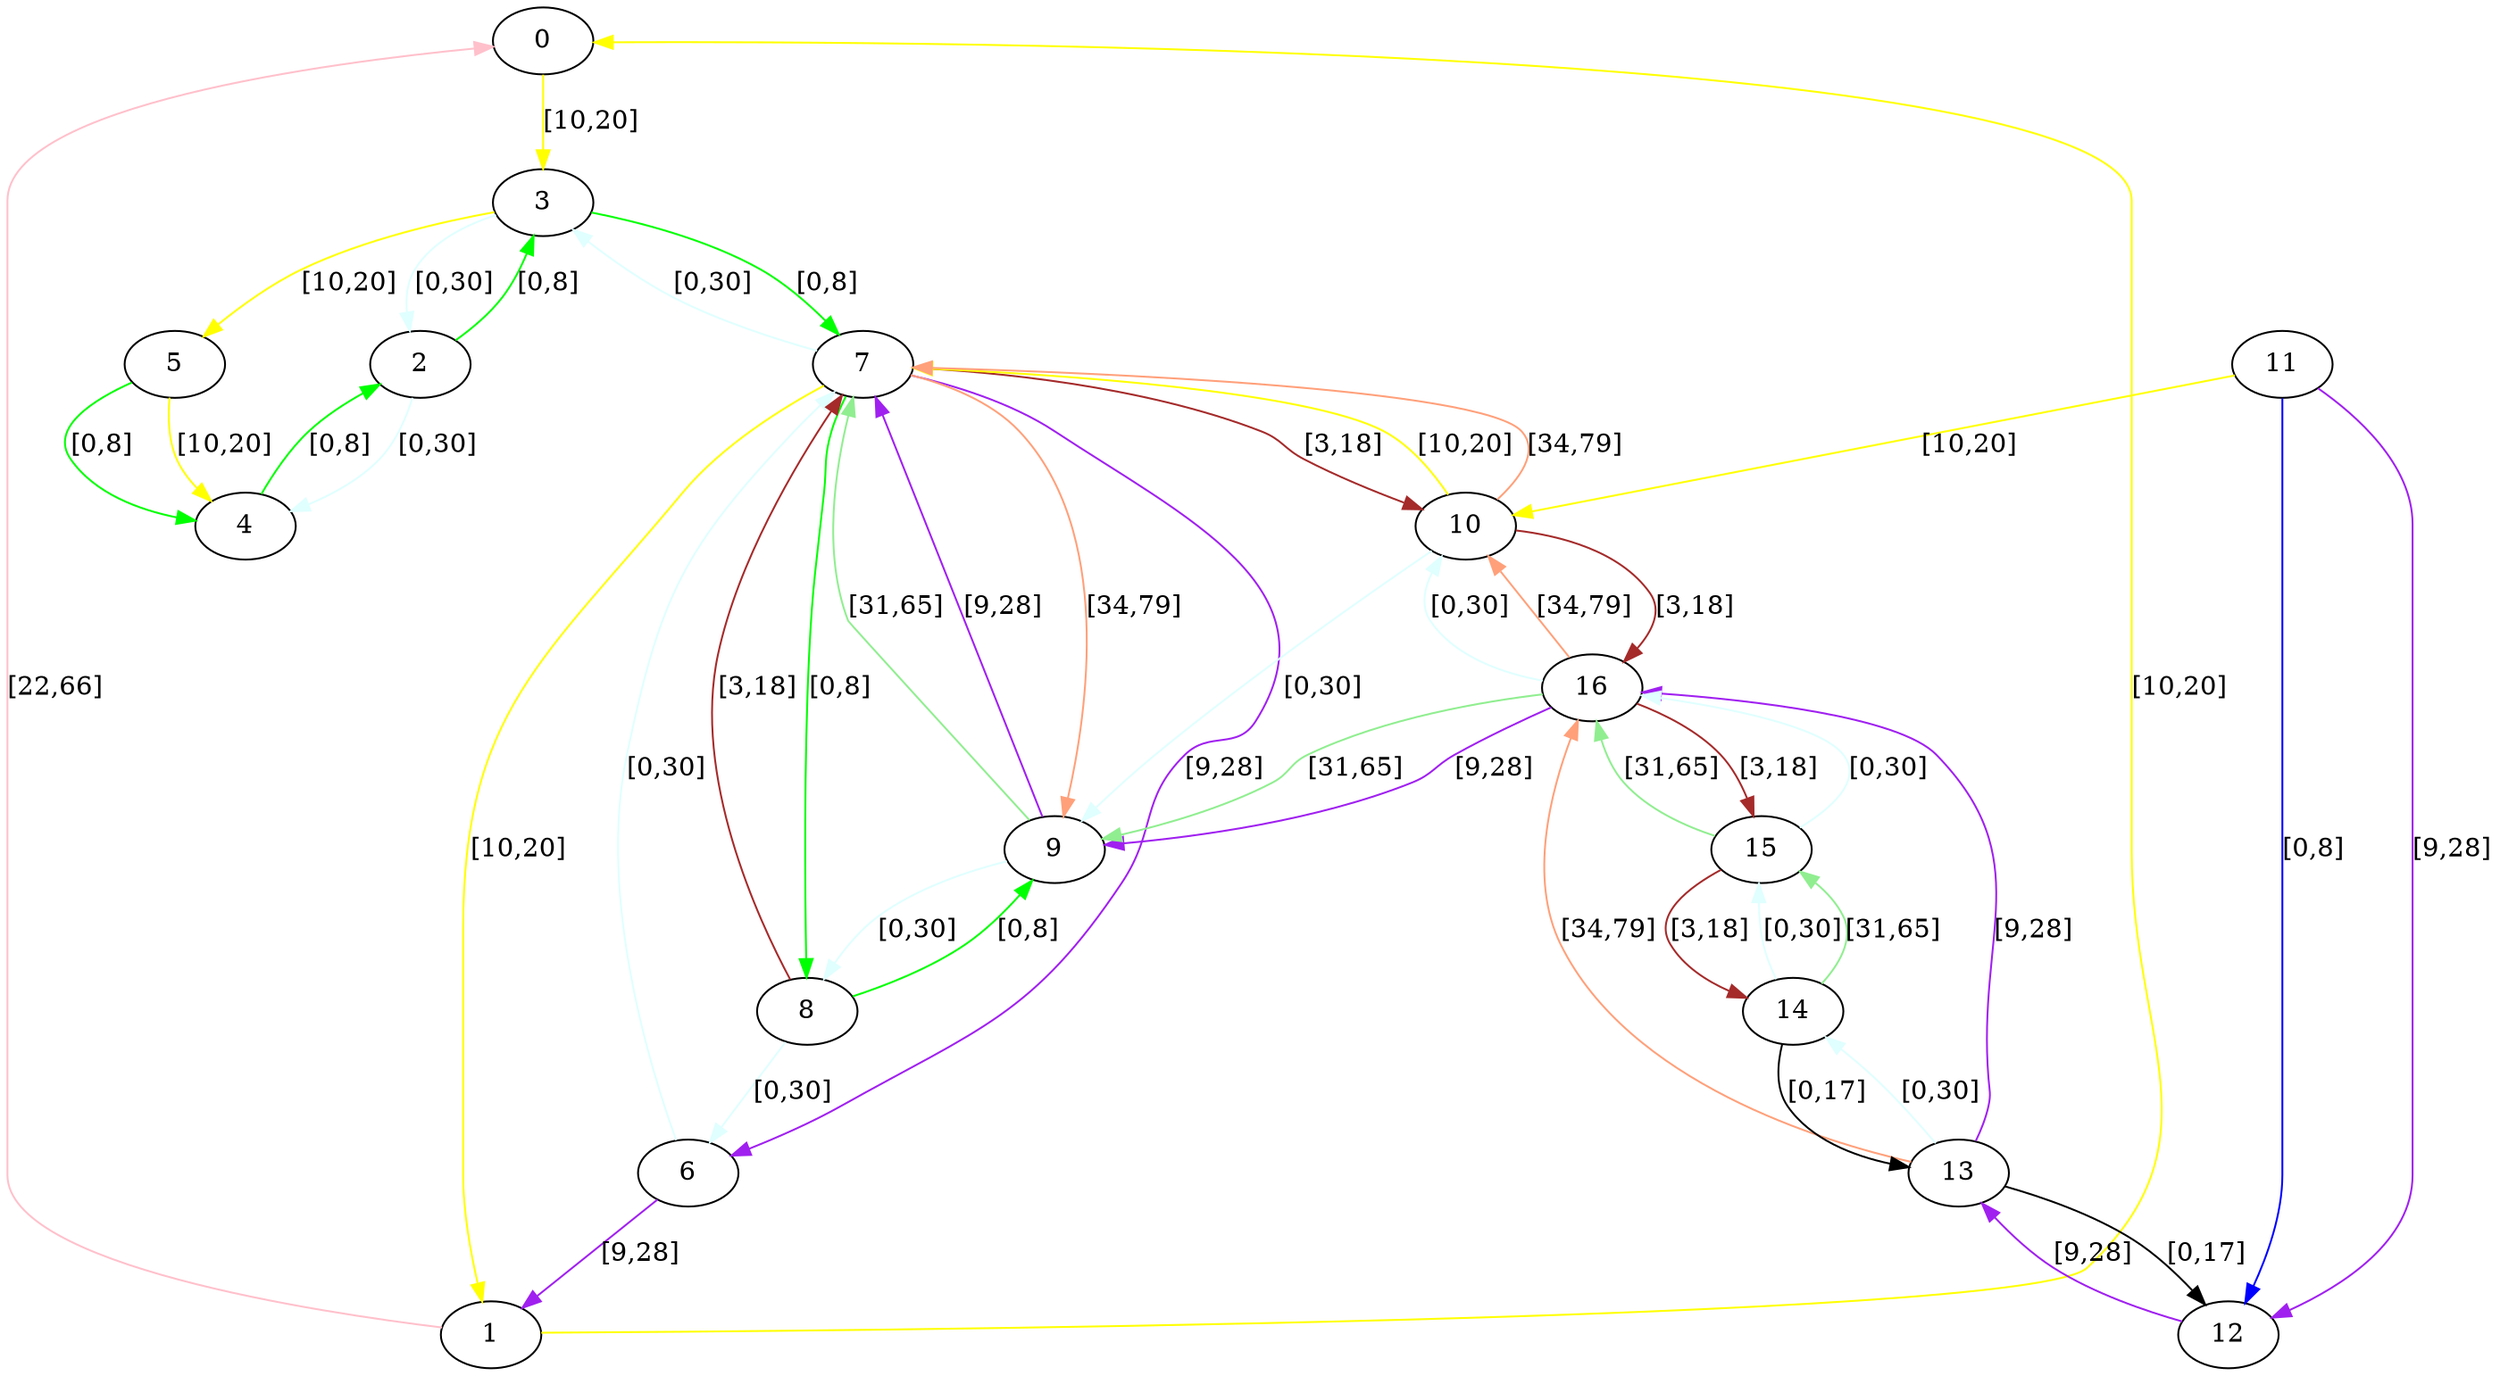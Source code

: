 digraph  {
0 [label=0];
1 [label=1];
2 [label=2];
3 [label=3];
4 [label=4];
5 [label=5];
6 [label=6];
7 [label=7];
8 [label=8];
9 [label=9];
10 [label=10];
11 [label=11];
12 [label=12];
13 [label=13];
14 [label=14];
15 [label=15];
16 [label=16];
0 -> 3  [color=yellow, key=0, label="[10,20]"];
1 -> 0  [color=yellow, key=0, label="[10,20]"];
1 -> 0  [color=pink, key=1, label="[22,66]"];
2 -> 3  [color=green, key=0, label="[0,8]"];
2 -> 4  [color=lightcyan, key=0, label="[0,30]"];
3 -> 7  [color=green, key=0, label="[0,8]"];
3 -> 5  [color=yellow, key=0, label="[10,20]"];
3 -> 2  [color=lightcyan, key=0, label="[0,30]"];
4 -> 2  [color=green, key=0, label="[0,8]"];
5 -> 4  [color=green, key=0, label="[0,8]"];
5 -> 4  [color=yellow, key=1, label="[10,20]"];
6 -> 1  [color=purple, key=0, label="[9,28]"];
6 -> 7  [color=lightcyan, key=0, label="[0,30]"];
7 -> 8  [color=green, key=0, label="[0,8]"];
7 -> 1  [color=yellow, key=0, label="[10,20]"];
7 -> 10  [color=brown, key=0, label="[3,18]"];
7 -> 6  [color=purple, key=0, label="[9,28]"];
7 -> 3  [color=lightcyan, key=0, label="[0,30]"];
7 -> 9  [color=lightsalmon, key=0, label="[34,79]"];
8 -> 9  [color=green, key=0, label="[0,8]"];
8 -> 7  [color=brown, key=0, label="[3,18]"];
8 -> 6  [color=lightcyan, key=0, label="[0,30]"];
9 -> 7  [color=purple, key=0, label="[9,28]"];
9 -> 7  [color=lightgreen, key=1, label="[31,65]"];
9 -> 8  [color=lightcyan, key=0, label="[0,30]"];
10 -> 7  [color=yellow, key=0, label="[10,20]"];
10 -> 7  [color=lightsalmon, key=1, label="[34,79]"];
10 -> 16  [color=brown, key=0, label="[3,18]"];
10 -> 9  [color=lightcyan, key=0, label="[0,30]"];
11 -> 12  [color=blue, key=0, label="[0,8]"];
11 -> 12  [color=purple, key=1, label="[9,28]"];
11 -> 10  [color=yellow, key=0, label="[10,20]"];
12 -> 13  [color=purple, key=0, label="[9,28]"];
13 -> 12  [color=black, key=0, label="[0,17]"];
13 -> 16  [color=purple, key=0, label="[9,28]"];
13 -> 16  [color=lightsalmon, key=1, label="[34,79]"];
13 -> 14  [color=lightcyan, key=0, label="[0,30]"];
14 -> 13  [color=black, key=0, label="[0,17]"];
14 -> 15  [color=lightcyan, key=0, label="[0,30]"];
14 -> 15  [color=lightgreen, key=1, label="[31,65]"];
15 -> 14  [color=brown, key=0, label="[3,18]"];
15 -> 16  [color=lightcyan, key=0, label="[0,30]"];
15 -> 16  [color=lightgreen, key=1, label="[31,65]"];
16 -> 15  [color=brown, key=0, label="[3,18]"];
16 -> 9  [color=purple, key=0, label="[9,28]"];
16 -> 9  [color=lightgreen, key=1, label="[31,65]"];
16 -> 10  [color=lightcyan, key=0, label="[0,30]"];
16 -> 10  [color=lightsalmon, key=1, label="[34,79]"];
}
